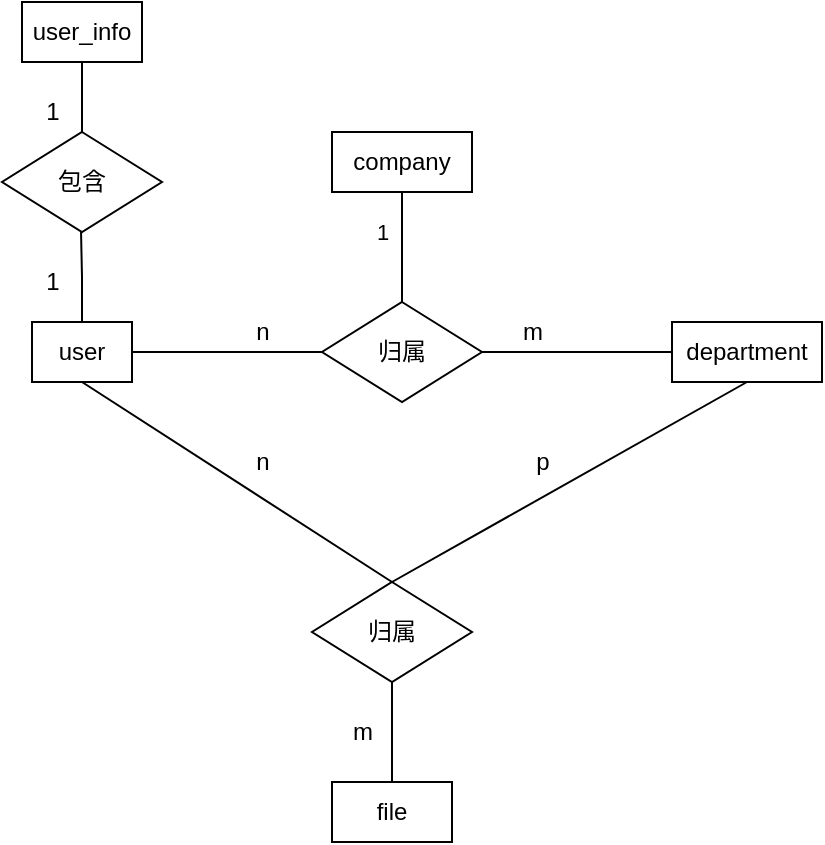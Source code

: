 <mxfile version="15.5.9" type="github">
  <diagram id="KTl8g3MnL7EqeoU-ZOUq" name="Page-1">
    <mxGraphModel dx="868" dy="482" grid="1" gridSize="10" guides="1" tooltips="1" connect="1" arrows="1" fold="1" page="1" pageScale="1" pageWidth="827" pageHeight="1169" math="0" shadow="0">
      <root>
        <mxCell id="0" />
        <mxCell id="1" parent="0" />
        <mxCell id="3dIT8nD3w7ZH45Lx_ABC-2" value="user" style="rounded=0;whiteSpace=wrap;html=1;" parent="1" vertex="1">
          <mxGeometry x="205" y="160" width="50" height="30" as="geometry" />
        </mxCell>
        <mxCell id="3dIT8nD3w7ZH45Lx_ABC-14" value="user_info" style="rounded=0;whiteSpace=wrap;html=1;" parent="1" vertex="1">
          <mxGeometry x="200" width="60" height="30" as="geometry" />
        </mxCell>
        <mxCell id="3dIT8nD3w7ZH45Lx_ABC-28" value="department" style="rounded=0;whiteSpace=wrap;html=1;" parent="1" vertex="1">
          <mxGeometry x="525" y="160" width="75" height="30" as="geometry" />
        </mxCell>
        <mxCell id="3dIT8nD3w7ZH45Lx_ABC-38" value="file" style="rounded=0;whiteSpace=wrap;html=1;" parent="1" vertex="1">
          <mxGeometry x="355" y="390" width="60" height="30" as="geometry" />
        </mxCell>
        <mxCell id="3dIT8nD3w7ZH45Lx_ABC-70" value="包含" style="rhombus;whiteSpace=wrap;html=1;" parent="1" vertex="1">
          <mxGeometry x="190" y="65" width="80" height="50" as="geometry" />
        </mxCell>
        <mxCell id="3dIT8nD3w7ZH45Lx_ABC-71" value="" style="endArrow=none;html=1;rounded=0;edgeStyle=orthogonalEdgeStyle;exitX=0.5;exitY=0;exitDx=0;exitDy=0;entryX=0.5;entryY=1;entryDx=0;entryDy=0;" parent="1" source="3dIT8nD3w7ZH45Lx_ABC-70" target="3dIT8nD3w7ZH45Lx_ABC-14" edge="1">
          <mxGeometry width="50" height="50" relative="1" as="geometry">
            <mxPoint x="229.5" y="70" as="sourcePoint" />
            <mxPoint x="229.5" y="20" as="targetPoint" />
          </mxGeometry>
        </mxCell>
        <mxCell id="3dIT8nD3w7ZH45Lx_ABC-74" value="" style="endArrow=none;html=1;rounded=0;edgeStyle=orthogonalEdgeStyle;exitX=0.5;exitY=0;exitDx=0;exitDy=0;entryX=0.494;entryY=1;entryDx=0;entryDy=0;entryPerimeter=0;" parent="1" source="3dIT8nD3w7ZH45Lx_ABC-2" target="3dIT8nD3w7ZH45Lx_ABC-70" edge="1">
          <mxGeometry width="50" height="50" relative="1" as="geometry">
            <mxPoint x="234.5" y="155" as="sourcePoint" />
            <mxPoint x="234.5" y="115" as="targetPoint" />
          </mxGeometry>
        </mxCell>
        <mxCell id="3dIT8nD3w7ZH45Lx_ABC-76" value="归属" style="rhombus;whiteSpace=wrap;html=1;" parent="1" vertex="1">
          <mxGeometry x="350" y="150" width="80" height="50" as="geometry" />
        </mxCell>
        <mxCell id="3dIT8nD3w7ZH45Lx_ABC-86" value="" style="endArrow=none;html=1;rounded=0;exitX=1;exitY=0.5;exitDx=0;exitDy=0;entryX=0;entryY=0.5;entryDx=0;entryDy=0;" parent="1" source="3dIT8nD3w7ZH45Lx_ABC-2" target="3dIT8nD3w7ZH45Lx_ABC-76" edge="1">
          <mxGeometry width="50" height="50" relative="1" as="geometry">
            <mxPoint x="480" y="195" as="sourcePoint" />
            <mxPoint x="552.5" y="120" as="targetPoint" />
          </mxGeometry>
        </mxCell>
        <mxCell id="3dIT8nD3w7ZH45Lx_ABC-92" value="" style="endArrow=none;html=1;rounded=0;exitX=0;exitY=0.5;exitDx=0;exitDy=0;entryX=1;entryY=0.5;entryDx=0;entryDy=0;" parent="1" source="3dIT8nD3w7ZH45Lx_ABC-28" target="3dIT8nD3w7ZH45Lx_ABC-76" edge="1">
          <mxGeometry width="50" height="50" relative="1" as="geometry">
            <mxPoint x="270" y="185" as="sourcePoint" />
            <mxPoint x="350" y="105" as="targetPoint" />
          </mxGeometry>
        </mxCell>
        <mxCell id="3dIT8nD3w7ZH45Lx_ABC-93" value="1" style="text;html=1;align=center;verticalAlign=middle;resizable=0;points=[];autosize=1;strokeColor=none;fillColor=none;" parent="1" vertex="1">
          <mxGeometry x="205" y="130" width="20" height="20" as="geometry" />
        </mxCell>
        <mxCell id="3dIT8nD3w7ZH45Lx_ABC-94" value="1" style="text;html=1;align=center;verticalAlign=middle;resizable=0;points=[];autosize=1;strokeColor=none;fillColor=none;" parent="1" vertex="1">
          <mxGeometry x="205" y="45" width="20" height="20" as="geometry" />
        </mxCell>
        <mxCell id="3dIT8nD3w7ZH45Lx_ABC-100" value="m" style="text;html=1;align=center;verticalAlign=middle;resizable=0;points=[];autosize=1;strokeColor=none;fillColor=none;" parent="1" vertex="1">
          <mxGeometry x="440" y="155" width="30" height="20" as="geometry" />
        </mxCell>
        <mxCell id="3dIT8nD3w7ZH45Lx_ABC-101" value="n" style="text;html=1;align=center;verticalAlign=middle;resizable=0;points=[];autosize=1;strokeColor=none;fillColor=none;" parent="1" vertex="1">
          <mxGeometry x="310" y="155" width="20" height="20" as="geometry" />
        </mxCell>
        <mxCell id="3dIT8nD3w7ZH45Lx_ABC-104" value="" style="endArrow=none;html=1;rounded=0;exitX=0.5;exitY=1;exitDx=0;exitDy=0;entryX=0.5;entryY=0;entryDx=0;entryDy=0;" parent="1" source="3dIT8nD3w7ZH45Lx_ABC-28" target="pLeHsSDIwT-FNC1yNHRL-6" edge="1">
          <mxGeometry width="50" height="50" relative="1" as="geometry">
            <mxPoint x="527.5" y="185" as="sourcePoint" />
            <mxPoint x="385" y="295" as="targetPoint" />
          </mxGeometry>
        </mxCell>
        <mxCell id="3dIT8nD3w7ZH45Lx_ABC-105" value="" style="endArrow=none;html=1;rounded=0;exitX=0.5;exitY=0;exitDx=0;exitDy=0;entryX=0.5;entryY=1;entryDx=0;entryDy=0;" parent="1" source="pLeHsSDIwT-FNC1yNHRL-6" target="3dIT8nD3w7ZH45Lx_ABC-2" edge="1">
          <mxGeometry width="50" height="50" relative="1" as="geometry">
            <mxPoint x="385" y="295" as="sourcePoint" />
            <mxPoint x="450" y="195" as="targetPoint" />
          </mxGeometry>
        </mxCell>
        <mxCell id="3dIT8nD3w7ZH45Lx_ABC-107" value="n" style="text;html=1;align=center;verticalAlign=middle;resizable=0;points=[];autosize=1;strokeColor=none;fillColor=none;" parent="1" vertex="1">
          <mxGeometry x="310" y="220" width="20" height="20" as="geometry" />
        </mxCell>
        <mxCell id="3dIT8nD3w7ZH45Lx_ABC-109" value="p" style="text;html=1;align=center;verticalAlign=middle;resizable=0;points=[];autosize=1;strokeColor=none;fillColor=none;" parent="1" vertex="1">
          <mxGeometry x="450" y="220" width="20" height="20" as="geometry" />
        </mxCell>
        <mxCell id="3dIT8nD3w7ZH45Lx_ABC-110" value="m" style="text;html=1;align=center;verticalAlign=middle;resizable=0;points=[];autosize=1;strokeColor=none;fillColor=none;" parent="1" vertex="1">
          <mxGeometry x="355" y="355" width="30" height="20" as="geometry" />
        </mxCell>
        <mxCell id="49Yr9ta0vlwltb7Vohck-9" value="company" style="rounded=0;whiteSpace=wrap;html=1;" parent="1" vertex="1">
          <mxGeometry x="355" y="65" width="70" height="30" as="geometry" />
        </mxCell>
        <mxCell id="49Yr9ta0vlwltb7Vohck-22" value="" style="endArrow=none;html=1;rounded=0;exitX=0.5;exitY=0;exitDx=0;exitDy=0;entryX=0.5;entryY=1;entryDx=0;entryDy=0;" parent="1" source="3dIT8nD3w7ZH45Lx_ABC-76" target="49Yr9ta0vlwltb7Vohck-9" edge="1">
          <mxGeometry width="50" height="50" relative="1" as="geometry">
            <mxPoint x="270" y="185" as="sourcePoint" />
            <mxPoint x="360" y="185" as="targetPoint" />
          </mxGeometry>
        </mxCell>
        <mxCell id="49Yr9ta0vlwltb7Vohck-23" value="1" style="edgeLabel;html=1;align=center;verticalAlign=middle;resizable=0;points=[];" parent="49Yr9ta0vlwltb7Vohck-22" vertex="1" connectable="0">
          <mxGeometry x="0.21" y="1" relative="1" as="geometry">
            <mxPoint x="-9" y="-2" as="offset" />
          </mxGeometry>
        </mxCell>
        <mxCell id="49Yr9ta0vlwltb7Vohck-27" value="" style="endArrow=none;html=1;rounded=0;exitX=0.5;exitY=1;exitDx=0;exitDy=0;entryX=0.5;entryY=0;entryDx=0;entryDy=0;" parent="1" source="pLeHsSDIwT-FNC1yNHRL-6" target="3dIT8nD3w7ZH45Lx_ABC-38" edge="1">
          <mxGeometry width="50" height="50" relative="1" as="geometry">
            <mxPoint x="385" y="340" as="sourcePoint" />
            <mxPoint x="245" y="200" as="targetPoint" />
          </mxGeometry>
        </mxCell>
        <mxCell id="pLeHsSDIwT-FNC1yNHRL-6" value="归属" style="rhombus;whiteSpace=wrap;html=1;" vertex="1" parent="1">
          <mxGeometry x="345" y="290" width="80" height="50" as="geometry" />
        </mxCell>
      </root>
    </mxGraphModel>
  </diagram>
</mxfile>
